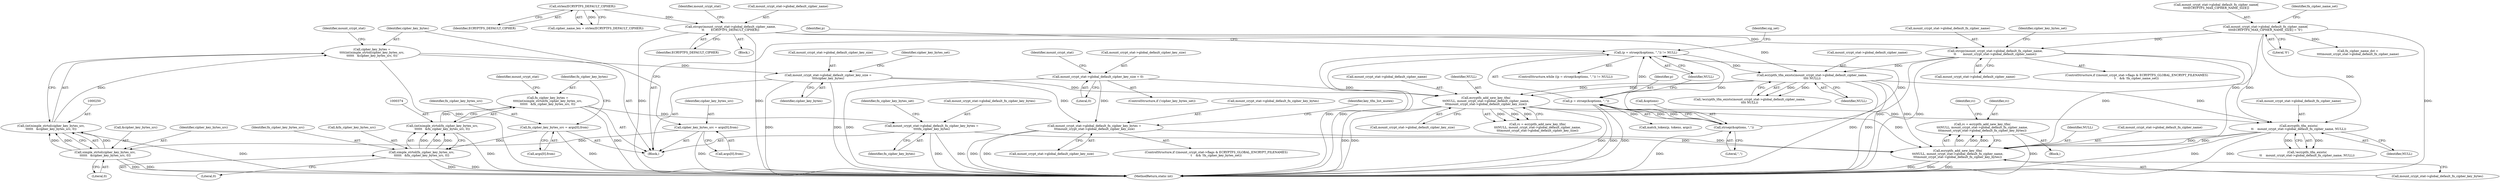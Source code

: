 digraph "0_linux_764355487ea220fdc2faf128d577d7f679b91f97_0@API" {
"1000527" [label="(Call,rc = ecryptfs_add_new_key_tfm(\n\t\t\tNULL, mount_crypt_stat->global_default_fn_cipher_name,\n\t\t\tmount_crypt_stat->global_default_fn_cipher_key_bytes))"];
"1000529" [label="(Call,ecryptfs_add_new_key_tfm(\n\t\t\tNULL, mount_crypt_stat->global_default_fn_cipher_name,\n\t\t\tmount_crypt_stat->global_default_fn_cipher_key_bytes))"];
"1000521" [label="(Call,ecryptfs_tfm_exists(\n\t\t    mount_crypt_stat->global_default_fn_cipher_name, NULL))"];
"1000352" [label="(Call,mount_crypt_stat->global_default_fn_cipher_name[\n\t\t\t\tECRYPTFS_MAX_CIPHER_NAME_SIZE] = '\0')"];
"1000450" [label="(Call,strcpy(mount_crypt_stat->global_default_fn_cipher_name,\n\t\t       mount_crypt_stat->global_default_cipher_name))"];
"1000436" [label="(Call,strcpy(mount_crypt_stat->global_default_cipher_name,\n\t\t       ECRYPTFS_DEFAULT_CIPHER))"];
"1000430" [label="(Call,strlen(ECRYPTFS_DEFAULT_CIPHER))"];
"1000494" [label="(Call,ecryptfs_add_new_key_tfm(\n\t\t\tNULL, mount_crypt_stat->global_default_cipher_name,\n\t\t\tmount_crypt_stat->global_default_cipher_key_size))"];
"1000486" [label="(Call,ecryptfs_tfm_exists(mount_crypt_stat->global_default_cipher_name,\n\t\t\t\t NULL))"];
"1000166" [label="(Call,(p = strsep(&options, \",\")) != NULL)"];
"1000167" [label="(Call,p = strsep(&options, \",\"))"];
"1000169" [label="(Call,strsep(&options, \",\"))"];
"1000460" [label="(Call,mount_crypt_stat->global_default_cipher_key_size = 0)"];
"1000256" [label="(Call,mount_crypt_stat->global_default_cipher_key_size =\n\t\t\t\tcipher_key_bytes)"];
"1000247" [label="(Call,cipher_key_bytes =\n\t\t\t\t(int)simple_strtol(cipher_key_bytes_src,\n\t\t\t\t\t\t   &cipher_key_bytes_src, 0))"];
"1000249" [label="(Call,(int)simple_strtol(cipher_key_bytes_src,\n\t\t\t\t\t\t   &cipher_key_bytes_src, 0))"];
"1000251" [label="(Call,simple_strtol(cipher_key_bytes_src,\n\t\t\t\t\t\t   &cipher_key_bytes_src, 0))"];
"1000240" [label="(Call,cipher_key_bytes_src = args[0].from)"];
"1000474" [label="(Call,mount_crypt_stat->global_default_fn_cipher_key_bytes =\n\t\t\tmount_crypt_stat->global_default_cipher_key_size)"];
"1000380" [label="(Call,mount_crypt_stat->global_default_fn_cipher_key_bytes =\n\t\t\t\tfn_cipher_key_bytes)"];
"1000371" [label="(Call,fn_cipher_key_bytes =\n\t\t\t\t(int)simple_strtol(fn_cipher_key_bytes_src,\n\t\t\t\t\t\t   &fn_cipher_key_bytes_src, 0))"];
"1000373" [label="(Call,(int)simple_strtol(fn_cipher_key_bytes_src,\n\t\t\t\t\t\t   &fn_cipher_key_bytes_src, 0))"];
"1000375" [label="(Call,simple_strtol(fn_cipher_key_bytes_src,\n\t\t\t\t\t\t   &fn_cipher_key_bytes_src, 0))"];
"1000364" [label="(Call,fn_cipher_key_bytes_src = args[0].from)"];
"1000457" [label="(ControlStructure,if (!cipher_key_bytes_set))"];
"1000440" [label="(Identifier,ECRYPTFS_DEFAULT_CIPHER)"];
"1000499" [label="(Call,mount_crypt_stat->global_default_cipher_key_size)"];
"1000465" [label="(ControlStructure,if ((mount_crypt_stat->flags & ECRYPTFS_GLOBAL_ENCRYPT_FILENAMES)\n\t    && !fn_cipher_key_bytes_set))"];
"1000169" [label="(Call,strsep(&options, \",\"))"];
"1000373" [label="(Call,(int)simple_strtol(fn_cipher_key_bytes_src,\n\t\t\t\t\t\t   &fn_cipher_key_bytes_src, 0))"];
"1000461" [label="(Call,mount_crypt_stat->global_default_cipher_key_size)"];
"1000413" [label="(Identifier,sig_set)"];
"1000521" [label="(Call,ecryptfs_tfm_exists(\n\t\t    mount_crypt_stat->global_default_fn_cipher_name, NULL))"];
"1000377" [label="(Call,&fn_cipher_key_bytes_src)"];
"1000240" [label="(Call,cipher_key_bytes_src = args[0].from)"];
"1000478" [label="(Call,mount_crypt_stat->global_default_cipher_key_size)"];
"1000248" [label="(Identifier,cipher_key_bytes)"];
"1000525" [label="(Identifier,NULL)"];
"1000386" [label="(Identifier,fn_cipher_key_bytes_set)"];
"1000384" [label="(Identifier,fn_cipher_key_bytes)"];
"1000375" [label="(Call,simple_strtol(fn_cipher_key_bytes_src,\n\t\t\t\t\t\t   &fn_cipher_key_bytes_src, 0))"];
"1000167" [label="(Call,p = strsep(&options, \",\"))"];
"1000251" [label="(Call,simple_strtol(cipher_key_bytes_src,\n\t\t\t\t\t\t   &cipher_key_bytes_src, 0))"];
"1000172" [label="(Literal,\",\")"];
"1000529" [label="(Call,ecryptfs_add_new_key_tfm(\n\t\t\tNULL, mount_crypt_stat->global_default_fn_cipher_name,\n\t\t\tmount_crypt_stat->global_default_fn_cipher_key_bytes))"];
"1000464" [label="(Literal,0)"];
"1000371" [label="(Call,fn_cipher_key_bytes =\n\t\t\t\t(int)simple_strtol(fn_cipher_key_bytes_src,\n\t\t\t\t\t\t   &fn_cipher_key_bytes_src, 0))"];
"1000451" [label="(Call,mount_crypt_stat->global_default_fn_cipher_name)"];
"1000182" [label="(Call,match_token(p, tokens, args))"];
"1000253" [label="(Call,&cipher_key_bytes_src)"];
"1000441" [label="(ControlStructure,if ((mount_crypt_stat->flags & ECRYPTFS_GLOBAL_ENCRYPT_FILENAMES)\n\t    && !fn_cipher_name_set))"];
"1000526" [label="(Block,)"];
"1000496" [label="(Call,mount_crypt_stat->global_default_cipher_name)"];
"1000527" [label="(Call,rc = ecryptfs_add_new_key_tfm(\n\t\t\tNULL, mount_crypt_stat->global_default_fn_cipher_name,\n\t\t\tmount_crypt_stat->global_default_fn_cipher_key_bytes))"];
"1000366" [label="(Call,args[0].from)"];
"1000353" [label="(Call,mount_crypt_stat->global_default_fn_cipher_name[\n\t\t\t\tECRYPTFS_MAX_CIPHER_NAME_SIZE])"];
"1000560" [label="(MethodReturn,static int)"];
"1000437" [label="(Call,mount_crypt_stat->global_default_cipher_name)"];
"1000358" [label="(Literal,'\0')"];
"1000494" [label="(Call,ecryptfs_add_new_key_tfm(\n\t\t\tNULL, mount_crypt_stat->global_default_cipher_name,\n\t\t\tmount_crypt_stat->global_default_cipher_key_size))"];
"1000352" [label="(Call,mount_crypt_stat->global_default_fn_cipher_name[\n\t\t\t\tECRYPTFS_MAX_CIPHER_NAME_SIZE] = '\0')"];
"1000382" [label="(Identifier,mount_crypt_stat)"];
"1000165" [label="(ControlStructure,while ((p = strsep(&options, \",\")) != NULL))"];
"1000255" [label="(Literal,0)"];
"1000431" [label="(Identifier,ECRYPTFS_DEFAULT_CIPHER)"];
"1000474" [label="(Call,mount_crypt_stat->global_default_fn_cipher_key_bytes =\n\t\t\tmount_crypt_stat->global_default_cipher_key_size)"];
"1000376" [label="(Identifier,fn_cipher_key_bytes_src)"];
"1000430" [label="(Call,strlen(ECRYPTFS_DEFAULT_CIPHER))"];
"1000188" [label="(Block,)"];
"1000168" [label="(Identifier,p)"];
"1000379" [label="(Literal,0)"];
"1000372" [label="(Identifier,fn_cipher_key_bytes)"];
"1000486" [label="(Call,ecryptfs_tfm_exists(mount_crypt_stat->global_default_cipher_name,\n\t\t\t\t NULL))"];
"1000249" [label="(Call,(int)simple_strtol(cipher_key_bytes_src,\n\t\t\t\t\t\t   &cipher_key_bytes_src, 0))"];
"1000485" [label="(Call,!ecryptfs_tfm_exists(mount_crypt_stat->global_default_cipher_name,\n\t\t\t\t NULL))"];
"1000520" [label="(Call,!ecryptfs_tfm_exists(\n\t\t    mount_crypt_stat->global_default_fn_cipher_name, NULL))"];
"1000170" [label="(Call,&options)"];
"1000241" [label="(Identifier,cipher_key_bytes_src)"];
"1000257" [label="(Call,mount_crypt_stat->global_default_cipher_key_size)"];
"1000252" [label="(Identifier,cipher_key_bytes_src)"];
"1000454" [label="(Call,mount_crypt_stat->global_default_cipher_name)"];
"1000262" [label="(Identifier,cipher_key_bytes_set)"];
"1000530" [label="(Identifier,NULL)"];
"1000436" [label="(Call,strcpy(mount_crypt_stat->global_default_cipher_name,\n\t\t       ECRYPTFS_DEFAULT_CIPHER))"];
"1000173" [label="(Identifier,NULL)"];
"1000381" [label="(Call,mount_crypt_stat->global_default_fn_cipher_key_bytes)"];
"1000343" [label="(Call,fn_cipher_name_dst =\n\t\t\t\tmount_crypt_stat->global_default_fn_cipher_name)"];
"1000445" [label="(Identifier,mount_crypt_stat)"];
"1000495" [label="(Identifier,NULL)"];
"1000490" [label="(Identifier,NULL)"];
"1000469" [label="(Identifier,mount_crypt_stat)"];
"1000531" [label="(Call,mount_crypt_stat->global_default_fn_cipher_name)"];
"1000459" [label="(Identifier,cipher_key_bytes_set)"];
"1000260" [label="(Identifier,cipher_key_bytes)"];
"1000528" [label="(Identifier,rc)"];
"1000450" [label="(Call,strcpy(mount_crypt_stat->global_default_fn_cipher_name,\n\t\t       mount_crypt_stat->global_default_cipher_name))"];
"1000380" [label="(Call,mount_crypt_stat->global_default_fn_cipher_key_bytes =\n\t\t\t\tfn_cipher_key_bytes)"];
"1000256" [label="(Call,mount_crypt_stat->global_default_cipher_key_size =\n\t\t\t\tcipher_key_bytes)"];
"1000365" [label="(Identifier,fn_cipher_key_bytes_src)"];
"1000426" [label="(Block,)"];
"1000475" [label="(Call,mount_crypt_stat->global_default_fn_cipher_key_bytes)"];
"1000364" [label="(Call,fn_cipher_key_bytes_src = args[0].from)"];
"1000483" [label="(Identifier,key_tfm_list_mutex)"];
"1000360" [label="(Identifier,fn_cipher_name_set)"];
"1000522" [label="(Call,mount_crypt_stat->global_default_fn_cipher_name)"];
"1000538" [label="(Identifier,rc)"];
"1000166" [label="(Call,(p = strsep(&options, \",\")) != NULL)"];
"1000178" [label="(Identifier,p)"];
"1000242" [label="(Call,args[0].from)"];
"1000534" [label="(Call,mount_crypt_stat->global_default_fn_cipher_key_bytes)"];
"1000428" [label="(Call,cipher_name_len = strlen(ECRYPTFS_DEFAULT_CIPHER))"];
"1000258" [label="(Identifier,mount_crypt_stat)"];
"1000487" [label="(Call,mount_crypt_stat->global_default_cipher_name)"];
"1000460" [label="(Call,mount_crypt_stat->global_default_cipher_key_size = 0)"];
"1000492" [label="(Call,rc = ecryptfs_add_new_key_tfm(\n\t\t\tNULL, mount_crypt_stat->global_default_cipher_name,\n\t\t\tmount_crypt_stat->global_default_cipher_key_size))"];
"1000247" [label="(Call,cipher_key_bytes =\n\t\t\t\t(int)simple_strtol(cipher_key_bytes_src,\n\t\t\t\t\t\t   &cipher_key_bytes_src, 0))"];
"1000527" -> "1000526"  [label="AST: "];
"1000527" -> "1000529"  [label="CFG: "];
"1000528" -> "1000527"  [label="AST: "];
"1000529" -> "1000527"  [label="AST: "];
"1000538" -> "1000527"  [label="CFG: "];
"1000527" -> "1000560"  [label="DDG: "];
"1000529" -> "1000527"  [label="DDG: "];
"1000529" -> "1000527"  [label="DDG: "];
"1000529" -> "1000527"  [label="DDG: "];
"1000529" -> "1000534"  [label="CFG: "];
"1000530" -> "1000529"  [label="AST: "];
"1000531" -> "1000529"  [label="AST: "];
"1000534" -> "1000529"  [label="AST: "];
"1000529" -> "1000560"  [label="DDG: "];
"1000529" -> "1000560"  [label="DDG: "];
"1000529" -> "1000560"  [label="DDG: "];
"1000521" -> "1000529"  [label="DDG: "];
"1000521" -> "1000529"  [label="DDG: "];
"1000494" -> "1000529"  [label="DDG: "];
"1000486" -> "1000529"  [label="DDG: "];
"1000352" -> "1000529"  [label="DDG: "];
"1000450" -> "1000529"  [label="DDG: "];
"1000474" -> "1000529"  [label="DDG: "];
"1000380" -> "1000529"  [label="DDG: "];
"1000521" -> "1000520"  [label="AST: "];
"1000521" -> "1000525"  [label="CFG: "];
"1000522" -> "1000521"  [label="AST: "];
"1000525" -> "1000521"  [label="AST: "];
"1000520" -> "1000521"  [label="CFG: "];
"1000521" -> "1000560"  [label="DDG: "];
"1000521" -> "1000560"  [label="DDG: "];
"1000521" -> "1000520"  [label="DDG: "];
"1000521" -> "1000520"  [label="DDG: "];
"1000352" -> "1000521"  [label="DDG: "];
"1000450" -> "1000521"  [label="DDG: "];
"1000494" -> "1000521"  [label="DDG: "];
"1000486" -> "1000521"  [label="DDG: "];
"1000352" -> "1000188"  [label="AST: "];
"1000352" -> "1000358"  [label="CFG: "];
"1000353" -> "1000352"  [label="AST: "];
"1000358" -> "1000352"  [label="AST: "];
"1000360" -> "1000352"  [label="CFG: "];
"1000352" -> "1000560"  [label="DDG: "];
"1000352" -> "1000343"  [label="DDG: "];
"1000352" -> "1000450"  [label="DDG: "];
"1000450" -> "1000441"  [label="AST: "];
"1000450" -> "1000454"  [label="CFG: "];
"1000451" -> "1000450"  [label="AST: "];
"1000454" -> "1000450"  [label="AST: "];
"1000459" -> "1000450"  [label="CFG: "];
"1000450" -> "1000560"  [label="DDG: "];
"1000450" -> "1000560"  [label="DDG: "];
"1000436" -> "1000450"  [label="DDG: "];
"1000450" -> "1000486"  [label="DDG: "];
"1000436" -> "1000426"  [label="AST: "];
"1000436" -> "1000440"  [label="CFG: "];
"1000437" -> "1000436"  [label="AST: "];
"1000440" -> "1000436"  [label="AST: "];
"1000445" -> "1000436"  [label="CFG: "];
"1000436" -> "1000560"  [label="DDG: "];
"1000436" -> "1000560"  [label="DDG: "];
"1000430" -> "1000436"  [label="DDG: "];
"1000436" -> "1000486"  [label="DDG: "];
"1000430" -> "1000428"  [label="AST: "];
"1000430" -> "1000431"  [label="CFG: "];
"1000431" -> "1000430"  [label="AST: "];
"1000428" -> "1000430"  [label="CFG: "];
"1000430" -> "1000428"  [label="DDG: "];
"1000494" -> "1000492"  [label="AST: "];
"1000494" -> "1000499"  [label="CFG: "];
"1000495" -> "1000494"  [label="AST: "];
"1000496" -> "1000494"  [label="AST: "];
"1000499" -> "1000494"  [label="AST: "];
"1000492" -> "1000494"  [label="CFG: "];
"1000494" -> "1000560"  [label="DDG: "];
"1000494" -> "1000560"  [label="DDG: "];
"1000494" -> "1000560"  [label="DDG: "];
"1000494" -> "1000492"  [label="DDG: "];
"1000494" -> "1000492"  [label="DDG: "];
"1000494" -> "1000492"  [label="DDG: "];
"1000486" -> "1000494"  [label="DDG: "];
"1000486" -> "1000494"  [label="DDG: "];
"1000460" -> "1000494"  [label="DDG: "];
"1000256" -> "1000494"  [label="DDG: "];
"1000486" -> "1000485"  [label="AST: "];
"1000486" -> "1000490"  [label="CFG: "];
"1000487" -> "1000486"  [label="AST: "];
"1000490" -> "1000486"  [label="AST: "];
"1000485" -> "1000486"  [label="CFG: "];
"1000486" -> "1000560"  [label="DDG: "];
"1000486" -> "1000560"  [label="DDG: "];
"1000486" -> "1000485"  [label="DDG: "];
"1000486" -> "1000485"  [label="DDG: "];
"1000166" -> "1000486"  [label="DDG: "];
"1000166" -> "1000165"  [label="AST: "];
"1000166" -> "1000173"  [label="CFG: "];
"1000167" -> "1000166"  [label="AST: "];
"1000173" -> "1000166"  [label="AST: "];
"1000178" -> "1000166"  [label="CFG: "];
"1000413" -> "1000166"  [label="CFG: "];
"1000166" -> "1000560"  [label="DDG: "];
"1000166" -> "1000560"  [label="DDG: "];
"1000167" -> "1000166"  [label="DDG: "];
"1000169" -> "1000166"  [label="DDG: "];
"1000169" -> "1000166"  [label="DDG: "];
"1000167" -> "1000169"  [label="CFG: "];
"1000168" -> "1000167"  [label="AST: "];
"1000169" -> "1000167"  [label="AST: "];
"1000173" -> "1000167"  [label="CFG: "];
"1000167" -> "1000560"  [label="DDG: "];
"1000167" -> "1000560"  [label="DDG: "];
"1000169" -> "1000167"  [label="DDG: "];
"1000169" -> "1000167"  [label="DDG: "];
"1000167" -> "1000182"  [label="DDG: "];
"1000169" -> "1000172"  [label="CFG: "];
"1000170" -> "1000169"  [label="AST: "];
"1000172" -> "1000169"  [label="AST: "];
"1000169" -> "1000560"  [label="DDG: "];
"1000460" -> "1000457"  [label="AST: "];
"1000460" -> "1000464"  [label="CFG: "];
"1000461" -> "1000460"  [label="AST: "];
"1000464" -> "1000460"  [label="AST: "];
"1000469" -> "1000460"  [label="CFG: "];
"1000460" -> "1000560"  [label="DDG: "];
"1000460" -> "1000474"  [label="DDG: "];
"1000256" -> "1000188"  [label="AST: "];
"1000256" -> "1000260"  [label="CFG: "];
"1000257" -> "1000256"  [label="AST: "];
"1000260" -> "1000256"  [label="AST: "];
"1000262" -> "1000256"  [label="CFG: "];
"1000256" -> "1000560"  [label="DDG: "];
"1000256" -> "1000560"  [label="DDG: "];
"1000247" -> "1000256"  [label="DDG: "];
"1000256" -> "1000474"  [label="DDG: "];
"1000247" -> "1000188"  [label="AST: "];
"1000247" -> "1000249"  [label="CFG: "];
"1000248" -> "1000247"  [label="AST: "];
"1000249" -> "1000247"  [label="AST: "];
"1000258" -> "1000247"  [label="CFG: "];
"1000247" -> "1000560"  [label="DDG: "];
"1000249" -> "1000247"  [label="DDG: "];
"1000249" -> "1000251"  [label="CFG: "];
"1000250" -> "1000249"  [label="AST: "];
"1000251" -> "1000249"  [label="AST: "];
"1000249" -> "1000560"  [label="DDG: "];
"1000251" -> "1000249"  [label="DDG: "];
"1000251" -> "1000249"  [label="DDG: "];
"1000251" -> "1000249"  [label="DDG: "];
"1000251" -> "1000255"  [label="CFG: "];
"1000252" -> "1000251"  [label="AST: "];
"1000253" -> "1000251"  [label="AST: "];
"1000255" -> "1000251"  [label="AST: "];
"1000251" -> "1000560"  [label="DDG: "];
"1000251" -> "1000560"  [label="DDG: "];
"1000240" -> "1000251"  [label="DDG: "];
"1000240" -> "1000188"  [label="AST: "];
"1000240" -> "1000242"  [label="CFG: "];
"1000241" -> "1000240"  [label="AST: "];
"1000242" -> "1000240"  [label="AST: "];
"1000248" -> "1000240"  [label="CFG: "];
"1000240" -> "1000560"  [label="DDG: "];
"1000474" -> "1000465"  [label="AST: "];
"1000474" -> "1000478"  [label="CFG: "];
"1000475" -> "1000474"  [label="AST: "];
"1000478" -> "1000474"  [label="AST: "];
"1000483" -> "1000474"  [label="CFG: "];
"1000474" -> "1000560"  [label="DDG: "];
"1000474" -> "1000560"  [label="DDG: "];
"1000380" -> "1000188"  [label="AST: "];
"1000380" -> "1000384"  [label="CFG: "];
"1000381" -> "1000380"  [label="AST: "];
"1000384" -> "1000380"  [label="AST: "];
"1000386" -> "1000380"  [label="CFG: "];
"1000380" -> "1000560"  [label="DDG: "];
"1000380" -> "1000560"  [label="DDG: "];
"1000371" -> "1000380"  [label="DDG: "];
"1000371" -> "1000188"  [label="AST: "];
"1000371" -> "1000373"  [label="CFG: "];
"1000372" -> "1000371"  [label="AST: "];
"1000373" -> "1000371"  [label="AST: "];
"1000382" -> "1000371"  [label="CFG: "];
"1000371" -> "1000560"  [label="DDG: "];
"1000373" -> "1000371"  [label="DDG: "];
"1000373" -> "1000375"  [label="CFG: "];
"1000374" -> "1000373"  [label="AST: "];
"1000375" -> "1000373"  [label="AST: "];
"1000373" -> "1000560"  [label="DDG: "];
"1000375" -> "1000373"  [label="DDG: "];
"1000375" -> "1000373"  [label="DDG: "];
"1000375" -> "1000373"  [label="DDG: "];
"1000375" -> "1000379"  [label="CFG: "];
"1000376" -> "1000375"  [label="AST: "];
"1000377" -> "1000375"  [label="AST: "];
"1000379" -> "1000375"  [label="AST: "];
"1000375" -> "1000560"  [label="DDG: "];
"1000375" -> "1000560"  [label="DDG: "];
"1000364" -> "1000375"  [label="DDG: "];
"1000364" -> "1000188"  [label="AST: "];
"1000364" -> "1000366"  [label="CFG: "];
"1000365" -> "1000364"  [label="AST: "];
"1000366" -> "1000364"  [label="AST: "];
"1000372" -> "1000364"  [label="CFG: "];
"1000364" -> "1000560"  [label="DDG: "];
}
